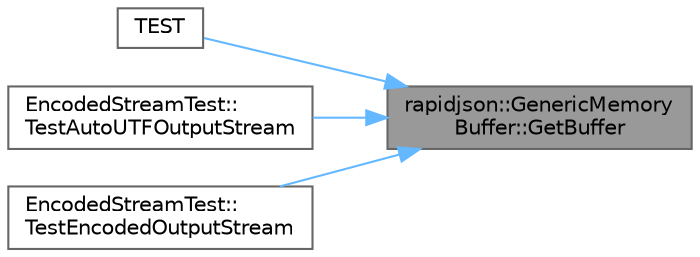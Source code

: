 digraph "rapidjson::GenericMemoryBuffer::GetBuffer"
{
 // LATEX_PDF_SIZE
  bgcolor="transparent";
  edge [fontname=Helvetica,fontsize=10,labelfontname=Helvetica,labelfontsize=10];
  node [fontname=Helvetica,fontsize=10,shape=box,height=0.2,width=0.4];
  rankdir="RL";
  Node1 [id="Node000001",label="rapidjson::GenericMemory\lBuffer::GetBuffer",height=0.2,width=0.4,color="gray40", fillcolor="grey60", style="filled", fontcolor="black",tooltip=" "];
  Node1 -> Node2 [id="edge1_Node000001_Node000002",dir="back",color="steelblue1",style="solid",tooltip=" "];
  Node2 [id="Node000002",label="TEST",height=0.2,width=0.4,color="grey40", fillcolor="white", style="filled",URL="$writertest_8cpp.html#aa51b8f4acf2b8f7170d250c882c66de0",tooltip=" "];
  Node1 -> Node3 [id="edge2_Node000001_Node000003",dir="back",color="steelblue1",style="solid",tooltip=" "];
  Node3 [id="Node000003",label="EncodedStreamTest::\lTestAutoUTFOutputStream",height=0.2,width=0.4,color="grey40", fillcolor="white", style="filled",URL="$class_encoded_stream_test.html#a246bc170b7a10468b5da7eb7dfeba46c",tooltip=" "];
  Node1 -> Node4 [id="edge3_Node000001_Node000004",dir="back",color="steelblue1",style="solid",tooltip=" "];
  Node4 [id="Node000004",label="EncodedStreamTest::\lTestEncodedOutputStream",height=0.2,width=0.4,color="grey40", fillcolor="white", style="filled",URL="$class_encoded_stream_test.html#a43892c37663f564147577e286d60937a",tooltip=" "];
}
